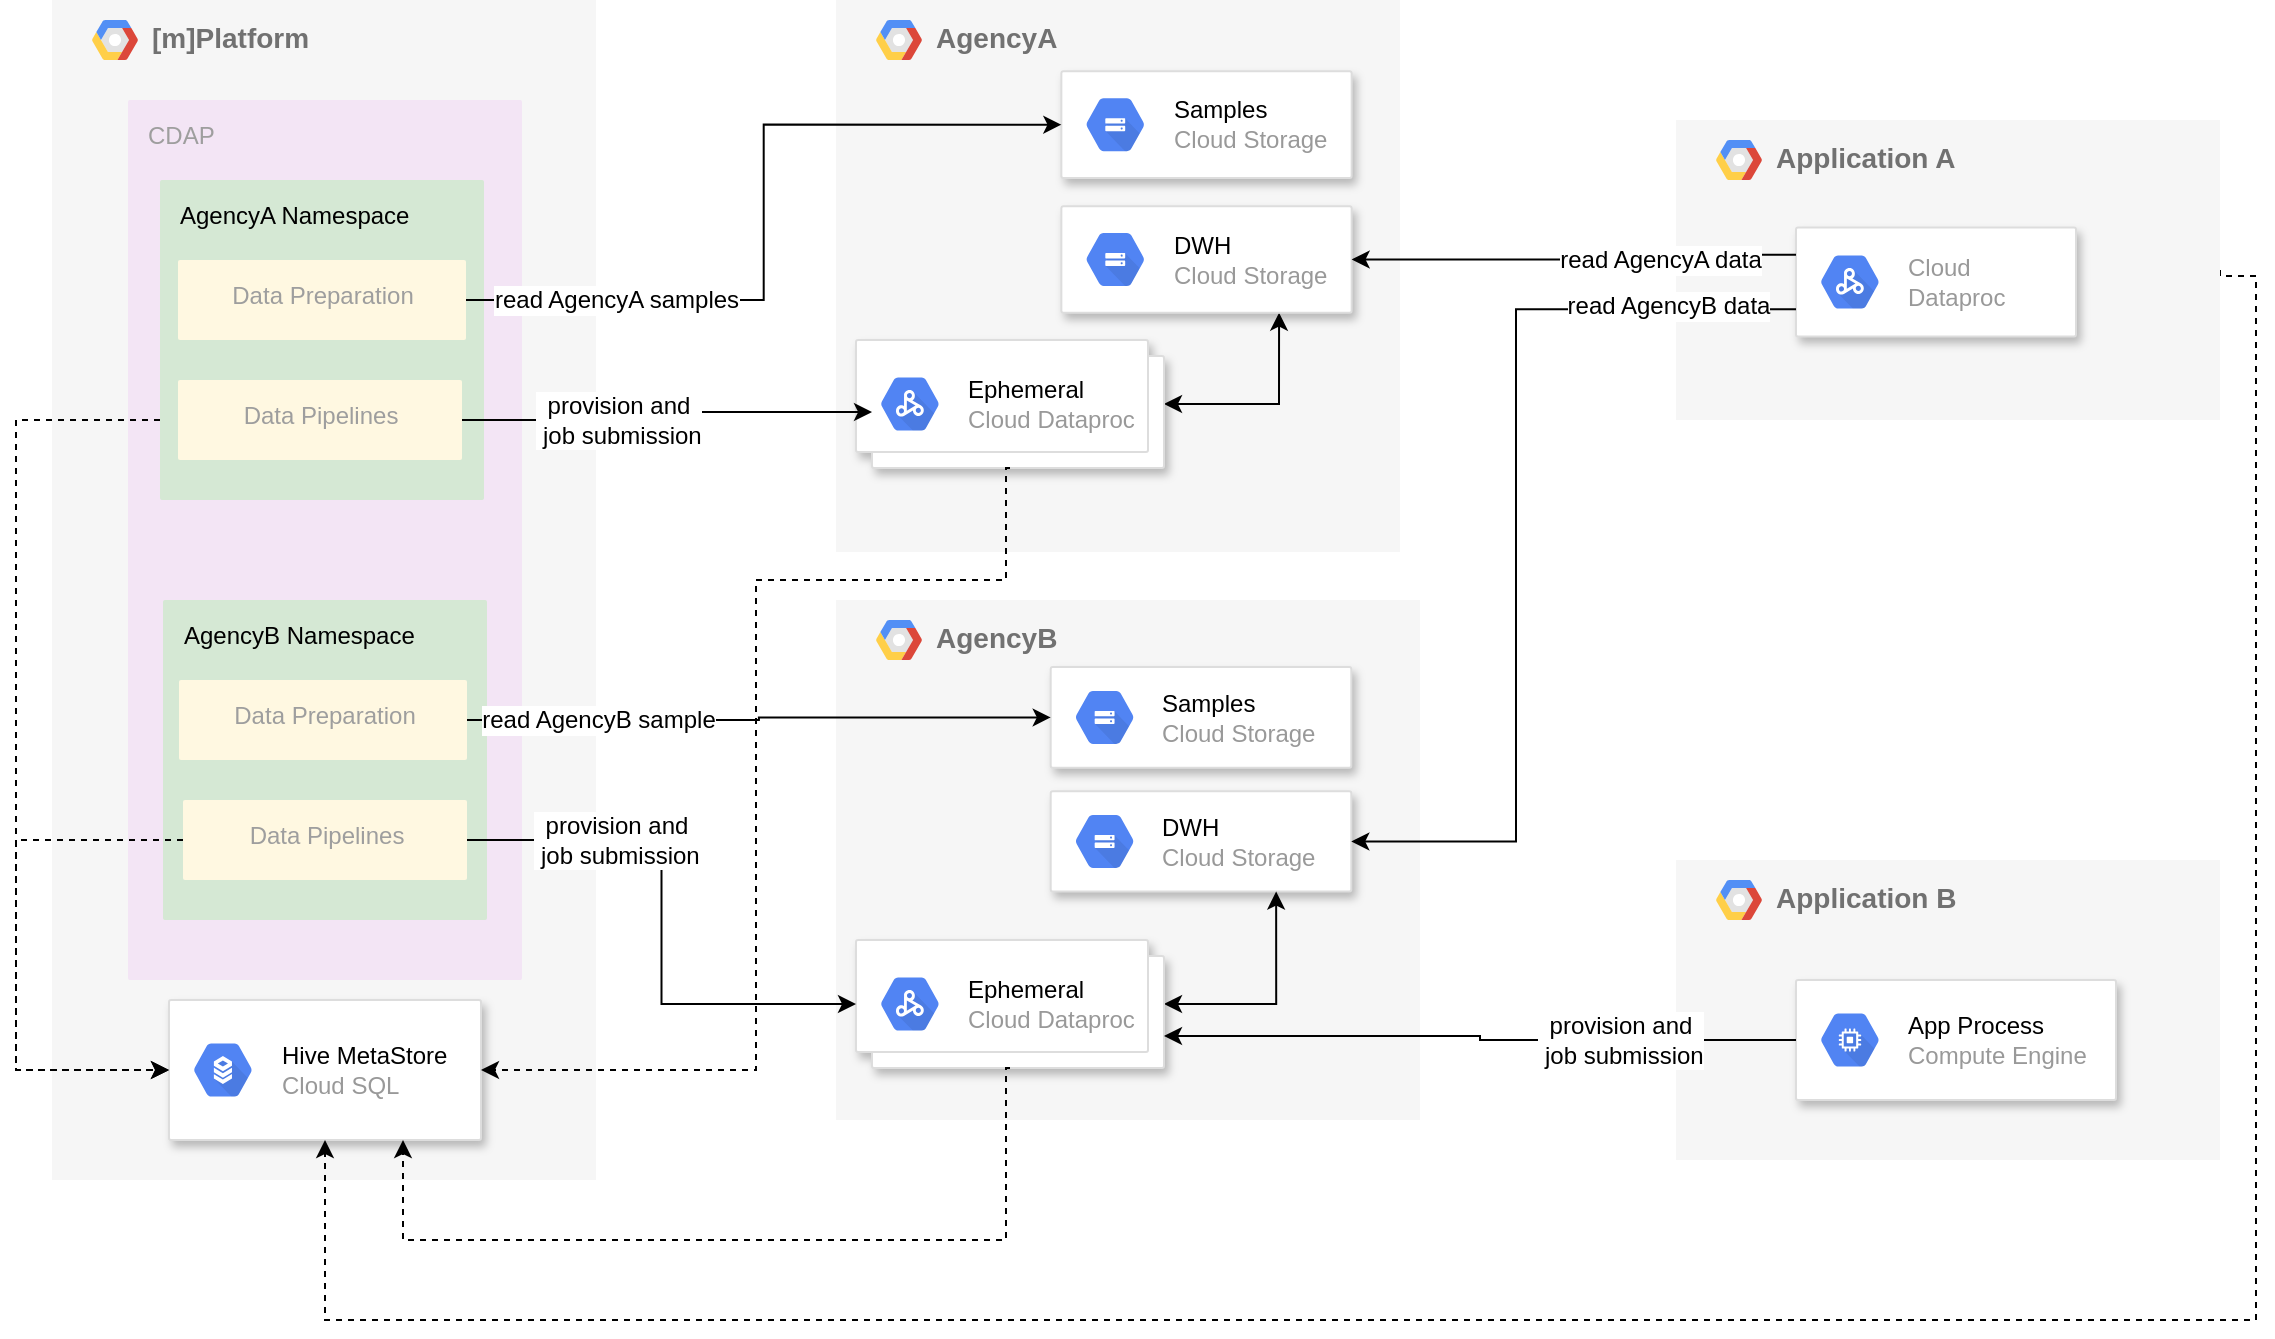 <mxfile version="10.6.9" type="github"><diagram id="f106602c-feb2-e66a-4537-3a34d633f6aa" name="Page-1"><mxGraphModel dx="1398" dy="49" grid="1" gridSize="10" guides="1" tooltips="1" connect="1" arrows="1" fold="1" page="1" pageScale="1" pageWidth="1169" pageHeight="827" background="#ffffff" math="0" shadow="0"><root><mxCell id="0"/><mxCell id="1" parent="0"/><mxCell id="5glYFwIlc23XQZgMzvyQ-994" value="&lt;b&gt;AgencyB&lt;/b&gt;" style="fillColor=#F6F6F6;strokeColor=none;shadow=0;gradientColor=none;fontSize=14;align=left;spacing=10;fontColor=#717171;9E9E9E;verticalAlign=top;spacingTop=-4;fontStyle=0;spacingLeft=40;html=1;" vertex="1" parent="1"><mxGeometry x="460" y="1130" width="292" height="260" as="geometry"/></mxCell><mxCell id="5glYFwIlc23XQZgMzvyQ-995" value="" style="shape=mxgraph.gcp2.google_cloud_platform;fillColor=#F6F6F6;strokeColor=none;shadow=0;gradientColor=none;" vertex="1" parent="5glYFwIlc23XQZgMzvyQ-994"><mxGeometry width="23" height="20" relative="1" as="geometry"><mxPoint x="20" y="10" as="offset"/></mxGeometry></mxCell><mxCell id="5glYFwIlc23XQZgMzvyQ-996" value="" style="strokeColor=#dddddd;fillColor=#ffffff;shadow=1;strokeWidth=1;rounded=1;absoluteArcSize=1;arcSize=2;align=center;" vertex="1" parent="5glYFwIlc23XQZgMzvyQ-994"><mxGeometry x="107.353" y="33.548" width="150.294" height="50.323" as="geometry"/></mxCell><mxCell id="5glYFwIlc23XQZgMzvyQ-997" value="&lt;font color=&quot;#000000&quot;&gt;Samples&lt;/font&gt;&lt;br&gt;Cloud Storage" style="dashed=0;connectable=0;html=1;fillColor=#5184F3;strokeColor=none;shape=mxgraph.gcp2.hexIcon;prIcon=cloud_storage;part=1;labelPosition=right;verticalLabelPosition=middle;align=left;verticalAlign=middle;spacingLeft=5;fontColor=#999999;fontSize=12;" vertex="1" parent="5glYFwIlc23XQZgMzvyQ-996"><mxGeometry y="0.5" width="44" height="39" relative="1" as="geometry"><mxPoint x="5" y="-19.5" as="offset"/></mxGeometry></mxCell><mxCell id="5glYFwIlc23XQZgMzvyQ-998" value="" style="strokeColor=#dddddd;fillColor=#ffffff;shadow=1;strokeWidth=1;rounded=1;absoluteArcSize=1;arcSize=2;align=center;" vertex="1" parent="5glYFwIlc23XQZgMzvyQ-994"><mxGeometry x="107.353" y="95.643" width="150.294" height="50.143" as="geometry"/></mxCell><mxCell id="5glYFwIlc23XQZgMzvyQ-999" value="&lt;font color=&quot;#000000&quot;&gt;DWH&lt;/font&gt;&lt;br&gt;Cloud Storage" style="dashed=0;connectable=0;html=1;fillColor=#5184F3;strokeColor=none;shape=mxgraph.gcp2.hexIcon;prIcon=cloud_storage;part=1;labelPosition=right;verticalLabelPosition=middle;align=left;verticalAlign=middle;spacingLeft=5;fontColor=#999999;fontSize=12;" vertex="1" parent="5glYFwIlc23XQZgMzvyQ-998"><mxGeometry y="0.5" width="44" height="39" relative="1" as="geometry"><mxPoint x="5" y="-19.5" as="offset"/></mxGeometry></mxCell><mxCell id="5glYFwIlc23XQZgMzvyQ-1052" style="edgeStyle=orthogonalEdgeStyle;rounded=0;orthogonalLoop=1;jettySize=auto;html=1;entryX=0.75;entryY=1;entryDx=0;entryDy=0;startArrow=classic;startFill=1;exitX=1;exitY=0.5;exitDx=0;exitDy=0;" edge="1" parent="5glYFwIlc23XQZgMzvyQ-994" source="5glYFwIlc23XQZgMzvyQ-1046" target="5glYFwIlc23XQZgMzvyQ-998"><mxGeometry relative="1" as="geometry"/></mxCell><mxCell id="5glYFwIlc23XQZgMzvyQ-1046" value="" style="shape=mxgraph.gcp2.doubleRect;strokeColor=#dddddd;fillColor=#ffffff;shadow=1;strokeWidth=1;align=center;" vertex="1" parent="5glYFwIlc23XQZgMzvyQ-994"><mxGeometry x="10" y="170" width="154" height="64" as="geometry"/></mxCell><mxCell id="5glYFwIlc23XQZgMzvyQ-1047" value="&lt;font color=&quot;#000000&quot;&gt;Ephemeral&lt;/font&gt;&lt;br&gt;Cloud Dataproc" style="dashed=0;connectable=0;html=1;fillColor=#5184F3;strokeColor=none;shape=mxgraph.gcp2.hexIcon;prIcon=cloud_dataproc;part=1;labelPosition=right;verticalLabelPosition=middle;align=left;verticalAlign=middle;spacingLeft=5;fontColor=#999999;fontSize=12;" vertex="1" parent="5glYFwIlc23XQZgMzvyQ-1046"><mxGeometry y="0.5" width="44" height="39" relative="1" as="geometry"><mxPoint x="5" y="-19.5" as="offset"/></mxGeometry></mxCell><mxCell id="5glYFwIlc23XQZgMzvyQ-976" value="&lt;b&gt;AgencyA&lt;/b&gt;" style="fillColor=#F6F6F6;strokeColor=none;shadow=0;gradientColor=none;fontSize=14;align=left;spacing=10;fontColor=#717171;9E9E9E;verticalAlign=top;spacingTop=-4;fontStyle=0;spacingLeft=40;html=1;" vertex="1" parent="1"><mxGeometry x="460" y="830" width="282" height="276" as="geometry"/></mxCell><mxCell id="5glYFwIlc23XQZgMzvyQ-977" value="" style="shape=mxgraph.gcp2.google_cloud_platform;fillColor=#F6F6F6;strokeColor=none;shadow=0;gradientColor=none;" vertex="1" parent="5glYFwIlc23XQZgMzvyQ-976"><mxGeometry width="23" height="20" relative="1" as="geometry"><mxPoint x="20" y="10" as="offset"/></mxGeometry></mxCell><mxCell id="5glYFwIlc23XQZgMzvyQ-982" value="" style="strokeColor=#dddddd;fillColor=#ffffff;shadow=1;strokeWidth=1;rounded=1;absoluteArcSize=1;arcSize=2;align=center;" vertex="1" parent="5glYFwIlc23XQZgMzvyQ-976"><mxGeometry x="112.676" y="35.613" width="145.147" height="53.419" as="geometry"/></mxCell><mxCell id="5glYFwIlc23XQZgMzvyQ-983" value="&lt;font color=&quot;#000000&quot;&gt;Samples&lt;/font&gt;&lt;br&gt;Cloud Storage" style="dashed=0;connectable=0;html=1;fillColor=#5184F3;strokeColor=none;shape=mxgraph.gcp2.hexIcon;prIcon=cloud_storage;part=1;labelPosition=right;verticalLabelPosition=middle;align=left;verticalAlign=middle;spacingLeft=5;fontColor=#999999;fontSize=12;" vertex="1" parent="5glYFwIlc23XQZgMzvyQ-982"><mxGeometry y="0.5" width="44" height="39" relative="1" as="geometry"><mxPoint x="5" y="-19.5" as="offset"/></mxGeometry></mxCell><mxCell id="5glYFwIlc23XQZgMzvyQ-1061" style="edgeStyle=orthogonalEdgeStyle;rounded=0;orthogonalLoop=1;jettySize=auto;html=1;entryX=1;entryY=0.5;entryDx=0;entryDy=0;startArrow=classic;startFill=1;exitX=0.75;exitY=1;exitDx=0;exitDy=0;" edge="1" parent="5glYFwIlc23XQZgMzvyQ-976" source="5glYFwIlc23XQZgMzvyQ-984" target="5glYFwIlc23XQZgMzvyQ-1053"><mxGeometry relative="1" as="geometry"/></mxCell><mxCell id="5glYFwIlc23XQZgMzvyQ-984" value="" style="strokeColor=#dddddd;fillColor=#ffffff;shadow=1;strokeWidth=1;rounded=1;absoluteArcSize=1;arcSize=2;align=center;" vertex="1" parent="5glYFwIlc23XQZgMzvyQ-976"><mxGeometry x="112.676" y="103.121" width="145.147" height="53.229" as="geometry"/></mxCell><mxCell id="5glYFwIlc23XQZgMzvyQ-985" value="&lt;font color=&quot;#000000&quot;&gt;DWH&lt;/font&gt;&lt;br&gt;Cloud Storage" style="dashed=0;connectable=0;html=1;fillColor=#5184F3;strokeColor=none;shape=mxgraph.gcp2.hexIcon;prIcon=cloud_storage;part=1;labelPosition=right;verticalLabelPosition=middle;align=left;verticalAlign=middle;spacingLeft=5;fontColor=#999999;fontSize=12;" vertex="1" parent="5glYFwIlc23XQZgMzvyQ-984"><mxGeometry y="0.5" width="44" height="39" relative="1" as="geometry"><mxPoint x="5" y="-19.5" as="offset"/></mxGeometry></mxCell><mxCell id="5glYFwIlc23XQZgMzvyQ-1053" value="" style="shape=mxgraph.gcp2.doubleRect;strokeColor=#dddddd;fillColor=#ffffff;shadow=1;strokeWidth=1;align=center;" vertex="1" parent="5glYFwIlc23XQZgMzvyQ-976"><mxGeometry x="10" y="170" width="154" height="64" as="geometry"/></mxCell><mxCell id="5glYFwIlc23XQZgMzvyQ-1054" value="&lt;font color=&quot;#000000&quot;&gt;Ephemeral&lt;/font&gt;&lt;br&gt;Cloud Dataproc" style="dashed=0;connectable=0;html=1;fillColor=#5184F3;strokeColor=none;shape=mxgraph.gcp2.hexIcon;prIcon=cloud_dataproc;part=1;labelPosition=right;verticalLabelPosition=middle;align=left;verticalAlign=middle;spacingLeft=5;fontColor=#999999;fontSize=12;" vertex="1" parent="5glYFwIlc23XQZgMzvyQ-1053"><mxGeometry y="0.5" width="44" height="39" relative="1" as="geometry"><mxPoint x="5" y="-19.5" as="offset"/></mxGeometry></mxCell><mxCell id="5glYFwIlc23XQZgMzvyQ-953" value="&lt;b&gt;[m]Platform&lt;/b&gt;" style="fillColor=#F6F6F6;strokeColor=none;shadow=0;gradientColor=none;fontSize=14;align=left;spacing=10;fontColor=#717171;9E9E9E;verticalAlign=top;spacingTop=-4;fontStyle=0;spacingLeft=40;html=1;" vertex="1" parent="1"><mxGeometry x="68" y="830" width="272" height="590" as="geometry"/></mxCell><mxCell id="5glYFwIlc23XQZgMzvyQ-954" value="" style="shape=mxgraph.gcp2.google_cloud_platform;fillColor=#F6F6F6;strokeColor=none;shadow=0;gradientColor=none;" vertex="1" parent="5glYFwIlc23XQZgMzvyQ-953"><mxGeometry width="23" height="20" relative="1" as="geometry"><mxPoint x="20" y="10" as="offset"/></mxGeometry></mxCell><mxCell id="5glYFwIlc23XQZgMzvyQ-974" value="" style="strokeColor=#dddddd;fillColor=#ffffff;shadow=1;strokeWidth=1;rounded=1;absoluteArcSize=1;arcSize=2;align=center;" vertex="1" parent="5glYFwIlc23XQZgMzvyQ-953"><mxGeometry x="58.5" y="500" width="156" height="70" as="geometry"/></mxCell><mxCell id="5glYFwIlc23XQZgMzvyQ-975" value="&lt;font color=&quot;#000000&quot;&gt;Hive MetaStore&lt;/font&gt;&lt;br&gt;Cloud SQL" style="dashed=0;connectable=0;html=1;fillColor=#5184F3;strokeColor=none;shape=mxgraph.gcp2.hexIcon;prIcon=cloud_sql;part=1;labelPosition=right;verticalLabelPosition=middle;align=left;verticalAlign=middle;spacingLeft=5;fontColor=#999999;fontSize=12;" vertex="1" parent="5glYFwIlc23XQZgMzvyQ-974"><mxGeometry y="0.5" width="44" height="39" relative="1" as="geometry"><mxPoint x="5" y="-19.5" as="offset"/></mxGeometry></mxCell><mxCell id="5glYFwIlc23XQZgMzvyQ-965" value="CDAP" style="points=[[0,0,0],[0.25,0,0],[0.5,0,0],[0.75,0,0],[1,0,0],[1,0.25,0],[1,0.5,0],[1,0.75,0],[1,1,0],[0.75,1,0],[0.5,1,0],[0.25,1,0],[0,1,0],[0,0.75,0],[0,0.5,0],[0,0.25,0]];rounded=1;absoluteArcSize=1;arcSize=2;html=1;strokeColor=none;gradientColor=none;shadow=0;dashed=0;fontSize=12;fontColor=#9E9E9E;align=left;verticalAlign=top;spacing=10;spacingTop=-4;fillColor=#F3E5F5;" vertex="1" parent="1"><mxGeometry x="106" y="880" width="197" height="440" as="geometry"/></mxCell><mxCell id="5glYFwIlc23XQZgMzvyQ-966" value="AgencyA Namespace" style="points=[[0,0,0],[0.25,0,0],[0.5,0,0],[0.75,0,0],[1,0,0],[1,0.25,0],[1,0.5,0],[1,0.75,0],[1,1,0],[0.75,1,0],[0.5,1,0],[0.25,1,0],[0,1,0],[0,0.75,0],[0,0.5,0],[0,0.25,0]];rounded=1;absoluteArcSize=1;arcSize=2;html=1;strokeColor=none;shadow=0;dashed=0;fontSize=12;align=left;verticalAlign=top;spacing=10;spacingTop=-4;fillColor=#d5e8d4;" vertex="1" parent="1"><mxGeometry x="122" y="920" width="162" height="160" as="geometry"/></mxCell><mxCell id="5glYFwIlc23XQZgMzvyQ-1008" style="edgeStyle=orthogonalEdgeStyle;rounded=0;orthogonalLoop=1;jettySize=auto;html=1;entryX=0;entryY=0.5;entryDx=0;entryDy=0;startArrow=none;startFill=0;" edge="1" parent="1" source="5glYFwIlc23XQZgMzvyQ-967" target="5glYFwIlc23XQZgMzvyQ-982"><mxGeometry relative="1" as="geometry"/></mxCell><mxCell id="5glYFwIlc23XQZgMzvyQ-1010" value="read AgencyA samples" style="text;html=1;resizable=0;points=[];align=center;verticalAlign=middle;labelBackgroundColor=#ffffff;" vertex="1" connectable="0" parent="5glYFwIlc23XQZgMzvyQ-1008"><mxGeometry x="-0.762" y="1" relative="1" as="geometry"><mxPoint x="29" y="1" as="offset"/></mxGeometry></mxCell><mxCell id="5glYFwIlc23XQZgMzvyQ-967" value="Data Preparation" style="points=[[0,0,0],[0.25,0,0],[0.5,0,0],[0.75,0,0],[1,0,0],[1,0.25,0],[1,0.5,0],[1,0.75,0],[1,1,0],[0.75,1,0],[0.5,1,0],[0.25,1,0],[0,1,0],[0,0.75,0],[0,0.5,0],[0,0.25,0]];rounded=1;absoluteArcSize=1;arcSize=2;html=1;strokeColor=none;gradientColor=none;shadow=0;dashed=0;fontSize=12;fontColor=#9E9E9E;align=center;verticalAlign=middle;spacing=10;spacingTop=-4;fillColor=#FFF8E1;" vertex="1" parent="1"><mxGeometry x="131" y="960" width="144" height="40" as="geometry"/></mxCell><mxCell id="5glYFwIlc23XQZgMzvyQ-988" style="edgeStyle=orthogonalEdgeStyle;rounded=0;orthogonalLoop=1;jettySize=auto;html=1;entryX=0.052;entryY=0.563;entryDx=0;entryDy=0;entryPerimeter=0;" edge="1" parent="1" source="5glYFwIlc23XQZgMzvyQ-968" target="5glYFwIlc23XQZgMzvyQ-1053"><mxGeometry relative="1" as="geometry"><mxPoint x="472.618" y="1037" as="targetPoint"/></mxGeometry></mxCell><mxCell id="5glYFwIlc23XQZgMzvyQ-989" value="provision and&lt;br&gt;&amp;nbsp;job submission" style="text;html=1;resizable=0;points=[];align=center;verticalAlign=middle;labelBackgroundColor=#ffffff;" vertex="1" connectable="0" parent="5glYFwIlc23XQZgMzvyQ-988"><mxGeometry x="-0.183" y="2" relative="1" as="geometry"><mxPoint x="-8" y="2" as="offset"/></mxGeometry></mxCell><mxCell id="5glYFwIlc23XQZgMzvyQ-1004" style="edgeStyle=orthogonalEdgeStyle;rounded=0;orthogonalLoop=1;jettySize=auto;html=1;entryX=0;entryY=0.5;entryDx=0;entryDy=0;dashed=1;startArrow=none;startFill=0;exitX=0;exitY=0.75;exitDx=0;exitDy=0;exitPerimeter=0;" edge="1" parent="1" source="5glYFwIlc23XQZgMzvyQ-966" target="5glYFwIlc23XQZgMzvyQ-974"><mxGeometry relative="1" as="geometry"><Array as="points"><mxPoint x="50" y="1040"/><mxPoint x="50" y="1365"/></Array></mxGeometry></mxCell><mxCell id="5glYFwIlc23XQZgMzvyQ-968" value="Data Pipelines" style="points=[[0,0,0],[0.25,0,0],[0.5,0,0],[0.75,0,0],[1,0,0],[1,0.25,0],[1,0.5,0],[1,0.75,0],[1,1,0],[0.75,1,0],[0.5,1,0],[0.25,1,0],[0,1,0],[0,0.75,0],[0,0.5,0],[0,0.25,0]];rounded=1;absoluteArcSize=1;arcSize=2;html=1;strokeColor=none;gradientColor=none;shadow=0;dashed=0;fontSize=12;fontColor=#9E9E9E;align=center;verticalAlign=middle;spacing=10;spacingTop=-4;fillColor=#FFF8E1;" vertex="1" parent="1"><mxGeometry x="131" y="1020" width="142" height="40" as="geometry"/></mxCell><mxCell id="5glYFwIlc23XQZgMzvyQ-969" value="AgencyB Namespace" style="points=[[0,0,0],[0.25,0,0],[0.5,0,0],[0.75,0,0],[1,0,0],[1,0.25,0],[1,0.5,0],[1,0.75,0],[1,1,0],[0.75,1,0],[0.5,1,0],[0.25,1,0],[0,1,0],[0,0.75,0],[0,0.5,0],[0,0.25,0]];rounded=1;absoluteArcSize=1;arcSize=2;html=1;strokeColor=none;shadow=0;dashed=0;fontSize=12;align=left;verticalAlign=top;spacing=10;spacingTop=-4;fillColor=#d5e8d4;" vertex="1" parent="1"><mxGeometry x="123.5" y="1130" width="162" height="160" as="geometry"/></mxCell><mxCell id="5glYFwIlc23XQZgMzvyQ-1006" style="edgeStyle=orthogonalEdgeStyle;rounded=0;orthogonalLoop=1;jettySize=auto;html=1;entryX=0;entryY=0.5;entryDx=0;entryDy=0;startArrow=none;startFill=0;" edge="1" parent="1" source="5glYFwIlc23XQZgMzvyQ-970" target="5glYFwIlc23XQZgMzvyQ-996"><mxGeometry relative="1" as="geometry"/></mxCell><mxCell id="5glYFwIlc23XQZgMzvyQ-1011" value="read AgencyB sample" style="text;html=1;resizable=0;points=[];align=center;verticalAlign=middle;labelBackgroundColor=#ffffff;" vertex="1" connectable="0" parent="5glYFwIlc23XQZgMzvyQ-1006"><mxGeometry x="-0.558" relative="1" as="geometry"><mxPoint as="offset"/></mxGeometry></mxCell><mxCell id="5glYFwIlc23XQZgMzvyQ-970" value="Data Preparation" style="points=[[0,0,0],[0.25,0,0],[0.5,0,0],[0.75,0,0],[1,0,0],[1,0.25,0],[1,0.5,0],[1,0.75,0],[1,1,0],[0.75,1,0],[0.5,1,0],[0.25,1,0],[0,1,0],[0,0.75,0],[0,0.5,0],[0,0.25,0]];rounded=1;absoluteArcSize=1;arcSize=2;html=1;strokeColor=none;gradientColor=none;shadow=0;dashed=0;fontSize=12;fontColor=#9E9E9E;align=center;verticalAlign=middle;spacing=10;spacingTop=-4;fillColor=#FFF8E1;" vertex="1" parent="1"><mxGeometry x="131.5" y="1170" width="144" height="40" as="geometry"/></mxCell><mxCell id="5glYFwIlc23XQZgMzvyQ-1005" style="edgeStyle=orthogonalEdgeStyle;rounded=0;orthogonalLoop=1;jettySize=auto;html=1;entryX=0;entryY=0.5;entryDx=0;entryDy=0;dashed=1;startArrow=none;startFill=0;exitX=0;exitY=0.5;exitDx=0;exitDy=0;exitPerimeter=0;" edge="1" parent="1" source="5glYFwIlc23XQZgMzvyQ-971" target="5glYFwIlc23XQZgMzvyQ-974"><mxGeometry relative="1" as="geometry"><Array as="points"><mxPoint x="50" y="1250"/><mxPoint x="50" y="1365"/></Array></mxGeometry></mxCell><mxCell id="5glYFwIlc23XQZgMzvyQ-1007" style="edgeStyle=orthogonalEdgeStyle;rounded=0;orthogonalLoop=1;jettySize=auto;html=1;exitX=1;exitY=0.5;exitDx=0;exitDy=0;exitPerimeter=0;entryX=0;entryY=0.5;entryDx=0;entryDy=0;startArrow=none;startFill=0;" edge="1" parent="1" source="5glYFwIlc23XQZgMzvyQ-971" target="5glYFwIlc23XQZgMzvyQ-1046"><mxGeometry relative="1" as="geometry"/></mxCell><mxCell id="5glYFwIlc23XQZgMzvyQ-1009" value="provision and&lt;br&gt;&amp;nbsp;job submission" style="text;html=1;resizable=0;points=[];align=center;verticalAlign=middle;labelBackgroundColor=#ffffff;" vertex="1" connectable="0" parent="5glYFwIlc23XQZgMzvyQ-1007"><mxGeometry x="-0.089" y="-12" relative="1" as="geometry"><mxPoint x="-11" y="-29" as="offset"/></mxGeometry></mxCell><mxCell id="5glYFwIlc23XQZgMzvyQ-971" value="Data Pipelines" style="points=[[0,0,0],[0.25,0,0],[0.5,0,0],[0.75,0,0],[1,0,0],[1,0.25,0],[1,0.5,0],[1,0.75,0],[1,1,0],[0.75,1,0],[0.5,1,0],[0.25,1,0],[0,1,0],[0,0.75,0],[0,0.5,0],[0,0.25,0]];rounded=1;absoluteArcSize=1;arcSize=2;html=1;strokeColor=none;gradientColor=none;shadow=0;dashed=0;fontSize=12;fontColor=#9E9E9E;align=center;verticalAlign=middle;spacing=10;spacingTop=-4;fillColor=#FFF8E1;" vertex="1" parent="1"><mxGeometry x="133.5" y="1230" width="142" height="40" as="geometry"/></mxCell><mxCell id="5glYFwIlc23XQZgMzvyQ-991" style="edgeStyle=orthogonalEdgeStyle;rounded=0;orthogonalLoop=1;jettySize=auto;html=1;entryX=1;entryY=0.5;entryDx=0;entryDy=0;dashed=1;exitX=0.5;exitY=1;exitDx=0;exitDy=0;" edge="1" parent="1" source="5glYFwIlc23XQZgMzvyQ-1053" target="5glYFwIlc23XQZgMzvyQ-974"><mxGeometry relative="1" as="geometry"><mxPoint x="545" y="1080" as="sourcePoint"/><Array as="points"><mxPoint x="545" y="1064"/><mxPoint x="545" y="1120"/><mxPoint x="420" y="1120"/><mxPoint x="420" y="1365"/></Array></mxGeometry></mxCell><mxCell id="5glYFwIlc23XQZgMzvyQ-1003" style="edgeStyle=orthogonalEdgeStyle;rounded=0;orthogonalLoop=1;jettySize=auto;html=1;entryX=0.75;entryY=1;entryDx=0;entryDy=0;startArrow=none;startFill=0;dashed=1;exitX=0.5;exitY=1;exitDx=0;exitDy=0;" edge="1" parent="1" source="5glYFwIlc23XQZgMzvyQ-1046" target="5glYFwIlc23XQZgMzvyQ-974"><mxGeometry relative="1" as="geometry"><mxPoint x="545" y="1420" as="sourcePoint"/><Array as="points"><mxPoint x="545" y="1450"/><mxPoint x="244" y="1450"/></Array></mxGeometry></mxCell><mxCell id="5glYFwIlc23XQZgMzvyQ-1045" style="edgeStyle=orthogonalEdgeStyle;rounded=0;orthogonalLoop=1;jettySize=auto;html=1;exitX=1;exitY=0.5;exitDx=0;exitDy=0;entryX=0.5;entryY=1;entryDx=0;entryDy=0;startArrow=none;startFill=0;dashed=1;" edge="1" parent="1" source="5glYFwIlc23XQZgMzvyQ-1013" target="5glYFwIlc23XQZgMzvyQ-974"><mxGeometry relative="1" as="geometry"><Array as="points"><mxPoint x="1152" y="968"/><mxPoint x="1170" y="968"/><mxPoint x="1170" y="1490"/><mxPoint x="205" y="1490"/></Array></mxGeometry></mxCell><mxCell id="5glYFwIlc23XQZgMzvyQ-1013" value="&lt;b&gt;Application A&lt;/b&gt;" style="fillColor=#F6F6F6;strokeColor=none;shadow=0;gradientColor=none;fontSize=14;align=left;spacing=10;fontColor=#717171;9E9E9E;verticalAlign=top;spacingTop=-4;fontStyle=0;spacingLeft=40;html=1;" vertex="1" parent="1"><mxGeometry x="880" y="890" width="272" height="150" as="geometry"/></mxCell><mxCell id="5glYFwIlc23XQZgMzvyQ-1014" value="" style="shape=mxgraph.gcp2.google_cloud_platform;fillColor=#F6F6F6;strokeColor=none;shadow=0;gradientColor=none;" vertex="1" parent="5glYFwIlc23XQZgMzvyQ-1013"><mxGeometry width="23" height="20" relative="1" as="geometry"><mxPoint x="20" y="10" as="offset"/></mxGeometry></mxCell><mxCell id="5glYFwIlc23XQZgMzvyQ-1022" value="" style="strokeColor=#dddddd;fillColor=#ffffff;shadow=1;strokeWidth=1;rounded=1;absoluteArcSize=1;arcSize=2;align=center;" vertex="1" parent="5glYFwIlc23XQZgMzvyQ-1013"><mxGeometry x="60" y="53.742" width="140" height="54.516" as="geometry"/></mxCell><mxCell id="5glYFwIlc23XQZgMzvyQ-1023" value="Cloud&#10;Dataproc" style="dashed=0;connectable=0;html=1;fillColor=#5184F3;strokeColor=none;shape=mxgraph.gcp2.hexIcon;prIcon=cloud_dataproc;part=1;labelPosition=right;verticalLabelPosition=middle;align=left;verticalAlign=middle;spacingLeft=5;fontColor=#999999;fontSize=12;" vertex="1" parent="5glYFwIlc23XQZgMzvyQ-1022"><mxGeometry y="0.5" width="44" height="39" relative="1" as="geometry"><mxPoint x="5" y="-19.5" as="offset"/></mxGeometry></mxCell><mxCell id="5glYFwIlc23XQZgMzvyQ-1025" style="edgeStyle=orthogonalEdgeStyle;rounded=0;orthogonalLoop=1;jettySize=auto;html=1;entryX=1;entryY=0.5;entryDx=0;entryDy=0;startArrow=none;startFill=0;exitX=0;exitY=0.75;exitDx=0;exitDy=0;" edge="1" parent="1" source="5glYFwIlc23XQZgMzvyQ-1022" target="5glYFwIlc23XQZgMzvyQ-998"><mxGeometry relative="1" as="geometry"><Array as="points"><mxPoint x="800" y="985"/><mxPoint x="800" y="1251"/></Array></mxGeometry></mxCell><mxCell id="5glYFwIlc23XQZgMzvyQ-1044" value="read AgencyB data" style="text;html=1;resizable=0;points=[];align=center;verticalAlign=middle;labelBackgroundColor=#ffffff;" vertex="1" connectable="0" parent="5glYFwIlc23XQZgMzvyQ-1025"><mxGeometry x="-0.719" relative="1" as="geometry"><mxPoint x="4" y="-1.5" as="offset"/></mxGeometry></mxCell><mxCell id="5glYFwIlc23XQZgMzvyQ-1032" value="&lt;b&gt;Application B&lt;/b&gt;" style="fillColor=#F6F6F6;strokeColor=none;shadow=0;gradientColor=none;fontSize=14;align=left;spacing=10;fontColor=#717171;9E9E9E;verticalAlign=top;spacingTop=-4;fontStyle=0;spacingLeft=40;html=1;" vertex="1" parent="1"><mxGeometry x="880" y="1260" width="272" height="150" as="geometry"/></mxCell><mxCell id="5glYFwIlc23XQZgMzvyQ-1033" value="" style="shape=mxgraph.gcp2.google_cloud_platform;fillColor=#F6F6F6;strokeColor=none;shadow=0;gradientColor=none;" vertex="1" parent="5glYFwIlc23XQZgMzvyQ-1032"><mxGeometry width="23" height="20" relative="1" as="geometry"><mxPoint x="20" y="10" as="offset"/></mxGeometry></mxCell><mxCell id="5glYFwIlc23XQZgMzvyQ-1063" value="" style="strokeColor=#dddddd;fillColor=#ffffff;shadow=1;strokeWidth=1;rounded=1;absoluteArcSize=1;arcSize=2;align=center;" vertex="1" parent="5glYFwIlc23XQZgMzvyQ-1032"><mxGeometry x="60" y="60" width="160" height="60" as="geometry"/></mxCell><mxCell id="5glYFwIlc23XQZgMzvyQ-1064" value="&lt;font color=&quot;#000000&quot;&gt;App Process&lt;/font&gt;&lt;br&gt;Compute Engine" style="dashed=0;connectable=0;html=1;fillColor=#5184F3;strokeColor=none;shape=mxgraph.gcp2.hexIcon;prIcon=compute_engine;part=1;labelPosition=right;verticalLabelPosition=middle;align=left;verticalAlign=middle;spacingLeft=5;fontColor=#999999;fontSize=12;" vertex="1" parent="5glYFwIlc23XQZgMzvyQ-1063"><mxGeometry y="0.5" width="44" height="39" relative="1" as="geometry"><mxPoint x="5" y="-19.5" as="offset"/></mxGeometry></mxCell><mxCell id="5glYFwIlc23XQZgMzvyQ-1039" style="edgeStyle=orthogonalEdgeStyle;rounded=0;orthogonalLoop=1;jettySize=auto;html=1;startArrow=none;startFill=0;entryX=1;entryY=0.75;entryDx=0;entryDy=0;exitX=0;exitY=0.5;exitDx=0;exitDy=0;" edge="1" parent="1" source="5glYFwIlc23XQZgMzvyQ-1063" target="5glYFwIlc23XQZgMzvyQ-1046"><mxGeometry relative="1" as="geometry"><mxPoint x="830" y="1410" as="sourcePoint"/><mxPoint x="621" y="1339" as="targetPoint"/></mxGeometry></mxCell><mxCell id="5glYFwIlc23XQZgMzvyQ-1040" value="provision and&lt;br&gt;&amp;nbsp;job submission" style="text;html=1;resizable=0;points=[];align=center;verticalAlign=middle;labelBackgroundColor=#ffffff;" vertex="1" connectable="0" parent="5glYFwIlc23XQZgMzvyQ-1039"><mxGeometry x="-0.445" relative="1" as="geometry"><mxPoint as="offset"/></mxGeometry></mxCell><mxCell id="5glYFwIlc23XQZgMzvyQ-1041" style="edgeStyle=orthogonalEdgeStyle;rounded=0;orthogonalLoop=1;jettySize=auto;html=1;entryX=1;entryY=0.5;entryDx=0;entryDy=0;startArrow=none;startFill=0;exitX=0;exitY=0.25;exitDx=0;exitDy=0;" edge="1" parent="1" source="5glYFwIlc23XQZgMzvyQ-1022" target="5glYFwIlc23XQZgMzvyQ-984"><mxGeometry relative="1" as="geometry"/></mxCell><mxCell id="5glYFwIlc23XQZgMzvyQ-1043" value="read AgencyA data" style="text;html=1;resizable=0;points=[];align=center;verticalAlign=middle;labelBackgroundColor=#ffffff;" vertex="1" connectable="0" parent="5glYFwIlc23XQZgMzvyQ-1041"><mxGeometry x="-0.391" y="2" relative="1" as="geometry"><mxPoint as="offset"/></mxGeometry></mxCell></root></mxGraphModel></diagram></mxfile>